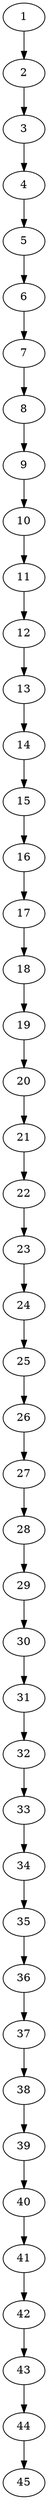 // DAG automatically generated by daggen at Thu Oct  3 14:07:23 2019
// ./daggen --dot -n 45 --ccr 0.3 --fat 0.1 --regular 0.9 --density 0.6 --mindata 5242880 --maxdata 52428800 
digraph G {
  1 [size="145288533", alpha="0.17", expect_size="43586560"] 
  1 -> 2 [size ="43586560"]
  2 [size="116258133", alpha="0.19", expect_size="34877440"] 
  2 -> 3 [size ="34877440"]
  3 [size="34839893", alpha="0.05", expect_size="10451968"] 
  3 -> 4 [size ="10451968"]
  4 [size="167877973", alpha="0.04", expect_size="50363392"] 
  4 -> 5 [size ="50363392"]
  5 [size="19042987", alpha="0.00", expect_size="5712896"] 
  5 -> 6 [size ="5712896"]
  6 [size="45670400", alpha="0.18", expect_size="13701120"] 
  6 -> 7 [size ="13701120"]
  7 [size="156709547", alpha="0.15", expect_size="47012864"] 
  7 -> 8 [size ="47012864"]
  8 [size="125323947", alpha="0.11", expect_size="37597184"] 
  8 -> 9 [size ="37597184"]
  9 [size="98276693", alpha="0.02", expect_size="29483008"] 
  9 -> 10 [size ="29483008"]
  10 [size="130877440", alpha="0.11", expect_size="39263232"] 
  10 -> 11 [size ="39263232"]
  11 [size="75973973", alpha="0.06", expect_size="22792192"] 
  11 -> 12 [size ="22792192"]
  12 [size="48841387", alpha="0.11", expect_size="14652416"] 
  12 -> 13 [size ="14652416"]
  13 [size="41888427", alpha="0.19", expect_size="12566528"] 
  13 -> 14 [size ="12566528"]
  14 [size="82309120", alpha="0.17", expect_size="24692736"] 
  14 -> 15 [size ="24692736"]
  15 [size="113933653", alpha="0.18", expect_size="34180096"] 
  15 -> 16 [size ="34180096"]
  16 [size="117067093", alpha="0.07", expect_size="35120128"] 
  16 -> 17 [size ="35120128"]
  17 [size="100362240", alpha="0.07", expect_size="30108672"] 
  17 -> 18 [size ="30108672"]
  18 [size="57344000", alpha="0.06", expect_size="17203200"] 
  18 -> 19 [size ="17203200"]
  19 [size="144121173", alpha="0.10", expect_size="43236352"] 
  19 -> 20 [size ="43236352"]
  20 [size="160116053", alpha="0.05", expect_size="48034816"] 
  20 -> 21 [size ="48034816"]
  21 [size="92535467", alpha="0.16", expect_size="27760640"] 
  21 -> 22 [size ="27760640"]
  22 [size="141738667", alpha="0.19", expect_size="42521600"] 
  22 -> 23 [size ="42521600"]
  23 [size="73318400", alpha="0.05", expect_size="21995520"] 
  23 -> 24 [size ="21995520"]
  24 [size="66426880", alpha="0.09", expect_size="19928064"] 
  24 -> 25 [size ="19928064"]
  25 [size="45469013", alpha="0.14", expect_size="13640704"] 
  25 -> 26 [size ="13640704"]
  26 [size="33215147", alpha="0.02", expect_size="9964544"] 
  26 -> 27 [size ="9964544"]
  27 [size="85439147", alpha="0.09", expect_size="25631744"] 
  27 -> 28 [size ="25631744"]
  28 [size="143124480", alpha="0.08", expect_size="42937344"] 
  28 -> 29 [size ="42937344"]
  29 [size="30648320", alpha="0.19", expect_size="9194496"] 
  29 -> 30 [size ="9194496"]
  30 [size="113131520", alpha="0.03", expect_size="33939456"] 
  30 -> 31 [size ="33939456"]
  31 [size="152337067", alpha="0.15", expect_size="45701120"] 
  31 -> 32 [size ="45701120"]
  32 [size="118790827", alpha="0.11", expect_size="35637248"] 
  32 -> 33 [size ="35637248"]
  33 [size="111281493", alpha="0.10", expect_size="33384448"] 
  33 -> 34 [size ="33384448"]
  34 [size="147169280", alpha="0.17", expect_size="44150784"] 
  34 -> 35 [size ="44150784"]
  35 [size="62289920", alpha="0.17", expect_size="18686976"] 
  35 -> 36 [size ="18686976"]
  36 [size="172786347", alpha="0.09", expect_size="51835904"] 
  36 -> 37 [size ="51835904"]
  37 [size="34990080", alpha="0.12", expect_size="10497024"] 
  37 -> 38 [size ="10497024"]
  38 [size="102714027", alpha="0.20", expect_size="30814208"] 
  38 -> 39 [size ="30814208"]
  39 [size="169233067", alpha="0.04", expect_size="50769920"] 
  39 -> 40 [size ="50769920"]
  40 [size="158064640", alpha="0.06", expect_size="47419392"] 
  40 -> 41 [size ="47419392"]
  41 [size="25320107", alpha="0.18", expect_size="7596032"] 
  41 -> 42 [size ="7596032"]
  42 [size="144080213", alpha="0.05", expect_size="43224064"] 
  42 -> 43 [size ="43224064"]
  43 [size="73850880", alpha="0.20", expect_size="22155264"] 
  43 -> 44 [size ="22155264"]
  44 [size="153617067", alpha="0.00", expect_size="46085120"] 
  44 -> 45 [size ="46085120"]
  45 [size="133642240", alpha="0.05", expect_size="40092672"] 
}
